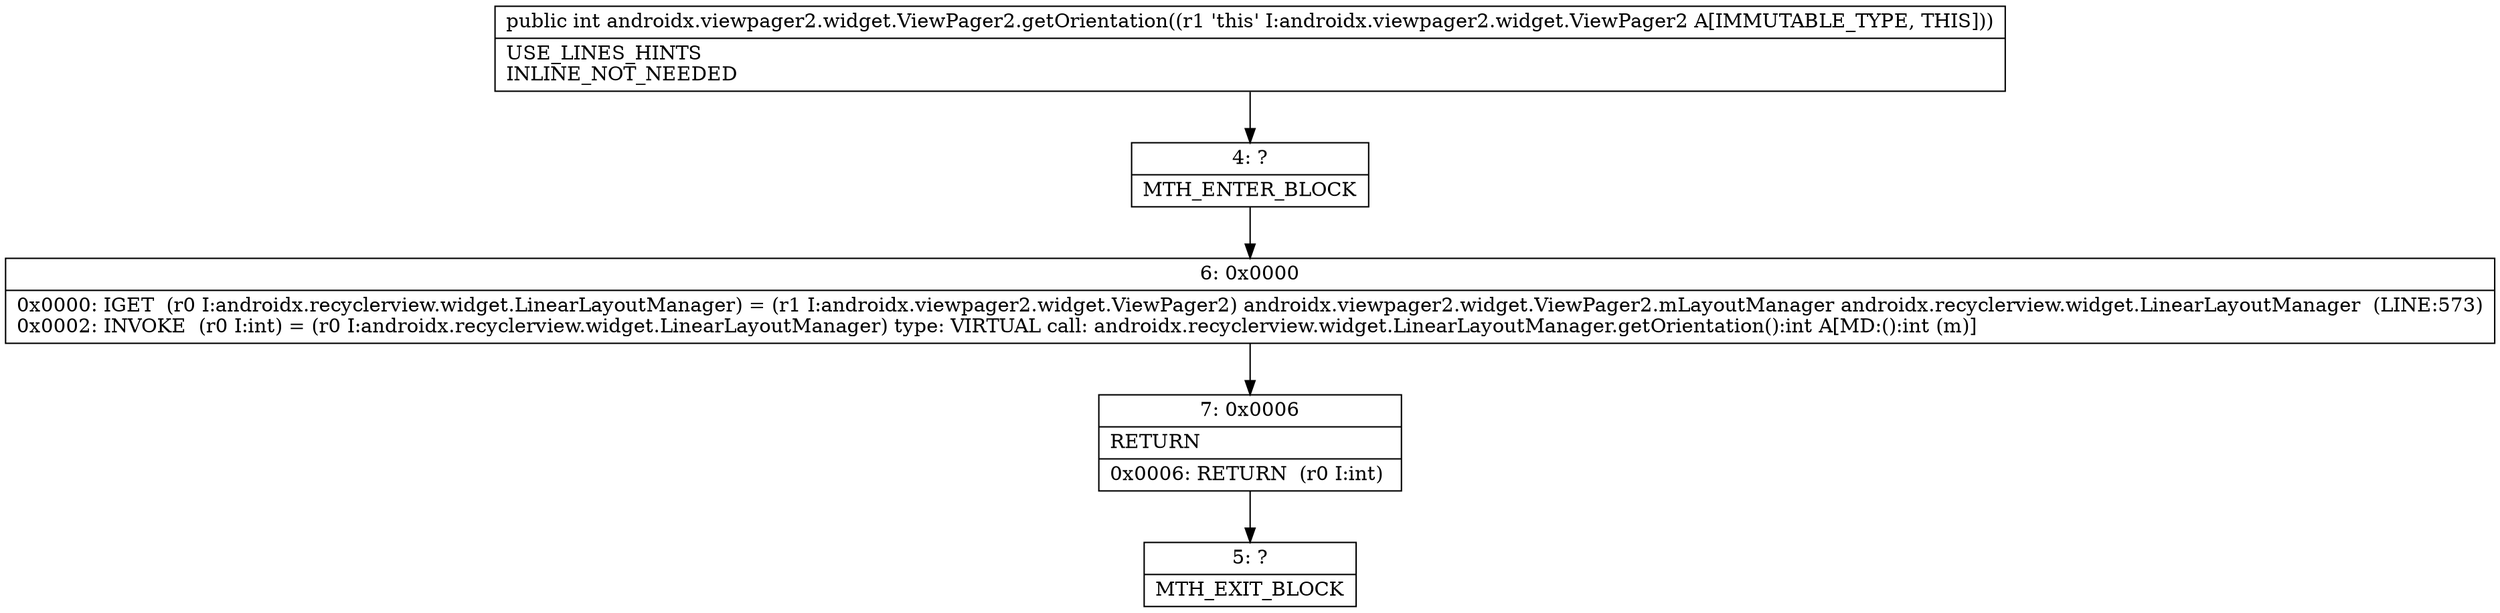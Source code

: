 digraph "CFG forandroidx.viewpager2.widget.ViewPager2.getOrientation()I" {
Node_4 [shape=record,label="{4\:\ ?|MTH_ENTER_BLOCK\l}"];
Node_6 [shape=record,label="{6\:\ 0x0000|0x0000: IGET  (r0 I:androidx.recyclerview.widget.LinearLayoutManager) = (r1 I:androidx.viewpager2.widget.ViewPager2) androidx.viewpager2.widget.ViewPager2.mLayoutManager androidx.recyclerview.widget.LinearLayoutManager  (LINE:573)\l0x0002: INVOKE  (r0 I:int) = (r0 I:androidx.recyclerview.widget.LinearLayoutManager) type: VIRTUAL call: androidx.recyclerview.widget.LinearLayoutManager.getOrientation():int A[MD:():int (m)]\l}"];
Node_7 [shape=record,label="{7\:\ 0x0006|RETURN\l|0x0006: RETURN  (r0 I:int) \l}"];
Node_5 [shape=record,label="{5\:\ ?|MTH_EXIT_BLOCK\l}"];
MethodNode[shape=record,label="{public int androidx.viewpager2.widget.ViewPager2.getOrientation((r1 'this' I:androidx.viewpager2.widget.ViewPager2 A[IMMUTABLE_TYPE, THIS]))  | USE_LINES_HINTS\lINLINE_NOT_NEEDED\l}"];
MethodNode -> Node_4;Node_4 -> Node_6;
Node_6 -> Node_7;
Node_7 -> Node_5;
}

